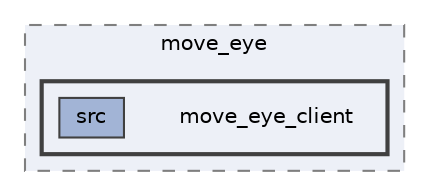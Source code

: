 digraph "smacc_client_library/move_eye/move_eye_client"
{
 // LATEX_PDF_SIZE
  bgcolor="transparent";
  edge [fontname=Helvetica,fontsize=10,labelfontname=Helvetica,labelfontsize=10];
  node [fontname=Helvetica,fontsize=10,shape=box,height=0.2,width=0.4];
  compound=true
  subgraph clusterdir_01535ebc48e8858345a459e8937a97bf {
    graph [ bgcolor="#edf0f7", pencolor="grey50", label="move_eye", fontname=Helvetica,fontsize=10 style="filled,dashed", URL="dir_01535ebc48e8858345a459e8937a97bf.html",tooltip=""]
  subgraph clusterdir_2406b7cf57b9c1bbfd46046cb8c5c1d4 {
    graph [ bgcolor="#edf0f7", pencolor="grey25", label="", fontname=Helvetica,fontsize=10 style="filled,bold", URL="dir_2406b7cf57b9c1bbfd46046cb8c5c1d4.html",tooltip=""]
    dir_2406b7cf57b9c1bbfd46046cb8c5c1d4 [shape=plaintext, label="move_eye_client"];
  dir_a9de8e59d43b47cf4e4279e7255f1998 [label="src", fillcolor="#a2b4d6", color="grey25", style="filled", URL="dir_a9de8e59d43b47cf4e4279e7255f1998.html",tooltip=""];
  }
  }
}
